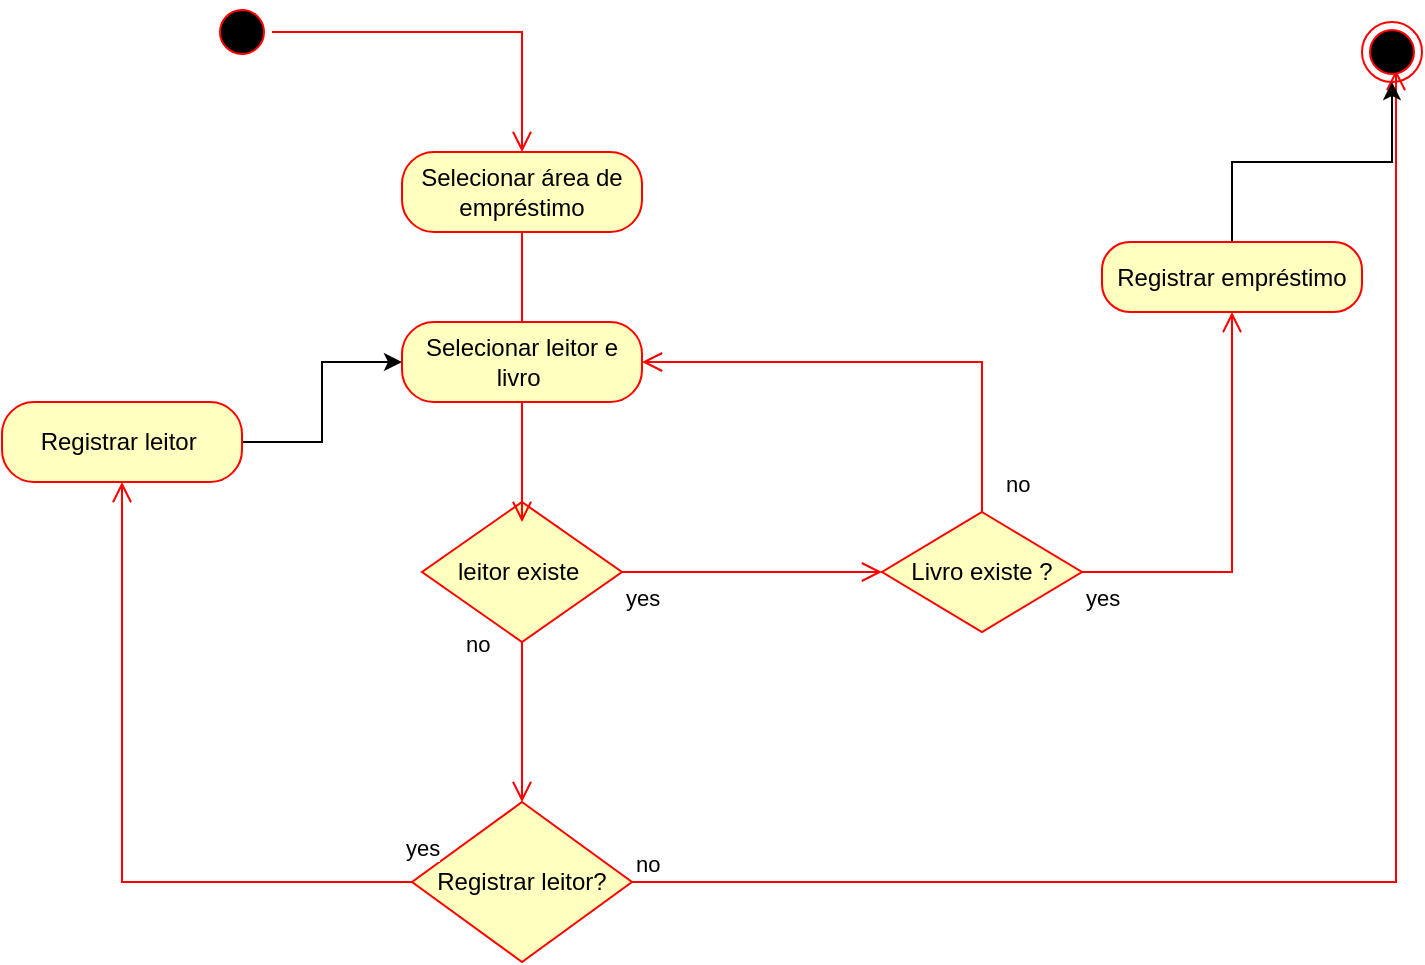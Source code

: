 <mxfile version="21.7.2" type="device">
  <diagram name="Página-1" id="eB_Upuw8UqvCU3spnnAe">
    <mxGraphModel dx="880" dy="1639" grid="1" gridSize="10" guides="1" tooltips="1" connect="1" arrows="1" fold="1" page="1" pageScale="1" pageWidth="827" pageHeight="1169" math="0" shadow="0">
      <root>
        <mxCell id="0" />
        <mxCell id="1" parent="0" />
        <mxCell id="pwK5B5v1usHXZLTPztnP-1" value="leitor existe&amp;nbsp;" style="rhombus;whiteSpace=wrap;html=1;fontColor=#000000;fillColor=#ffffc0;strokeColor=#ff0000;" vertex="1" parent="1">
          <mxGeometry x="240" y="100" width="100" height="70" as="geometry" />
        </mxCell>
        <mxCell id="pwK5B5v1usHXZLTPztnP-2" value="no" style="edgeStyle=orthogonalEdgeStyle;html=1;align=left;verticalAlign=bottom;endArrow=open;endSize=8;strokeColor=#ff0000;rounded=0;entryX=0.5;entryY=0;entryDx=0;entryDy=0;" edge="1" source="pwK5B5v1usHXZLTPztnP-1" parent="1" target="pwK5B5v1usHXZLTPztnP-19">
          <mxGeometry x="-0.75" y="-30" relative="1" as="geometry">
            <mxPoint x="320" y="220" as="targetPoint" />
            <mxPoint as="offset" />
          </mxGeometry>
        </mxCell>
        <mxCell id="pwK5B5v1usHXZLTPztnP-3" value="yes" style="edgeStyle=orthogonalEdgeStyle;html=1;align=left;verticalAlign=top;endArrow=open;endSize=8;strokeColor=#ff0000;rounded=0;" edge="1" source="pwK5B5v1usHXZLTPztnP-1" parent="1">
          <mxGeometry x="-1" relative="1" as="geometry">
            <mxPoint x="470" y="135" as="targetPoint" />
            <mxPoint x="460" y="135" as="sourcePoint" />
            <Array as="points">
              <mxPoint x="361" y="135" />
            </Array>
          </mxGeometry>
        </mxCell>
        <mxCell id="pwK5B5v1usHXZLTPztnP-10" value="" style="ellipse;html=1;shape=startState;fillColor=#000000;strokeColor=#ff0000;" vertex="1" parent="1">
          <mxGeometry x="135" y="-150" width="30" height="30" as="geometry" />
        </mxCell>
        <mxCell id="pwK5B5v1usHXZLTPztnP-11" value="" style="edgeStyle=orthogonalEdgeStyle;html=1;verticalAlign=bottom;endArrow=open;endSize=8;strokeColor=#ff0000;rounded=0;" edge="1" source="pwK5B5v1usHXZLTPztnP-10" parent="1" target="pwK5B5v1usHXZLTPztnP-12">
          <mxGeometry relative="1" as="geometry">
            <mxPoint x="270" as="targetPoint" />
          </mxGeometry>
        </mxCell>
        <mxCell id="pwK5B5v1usHXZLTPztnP-12" value="Selecionar área de empréstimo" style="rounded=1;whiteSpace=wrap;html=1;arcSize=40;fontColor=#000000;fillColor=#ffffc0;strokeColor=#ff0000;" vertex="1" parent="1">
          <mxGeometry x="230" y="-75" width="120" height="40" as="geometry" />
        </mxCell>
        <mxCell id="pwK5B5v1usHXZLTPztnP-13" value="" style="edgeStyle=orthogonalEdgeStyle;html=1;verticalAlign=bottom;endArrow=open;endSize=8;strokeColor=#ff0000;rounded=0;" edge="1" source="pwK5B5v1usHXZLTPztnP-12" parent="1">
          <mxGeometry relative="1" as="geometry">
            <mxPoint x="290" y="20" as="targetPoint" />
          </mxGeometry>
        </mxCell>
        <mxCell id="pwK5B5v1usHXZLTPztnP-14" value="Selecionar leitor e livro&amp;nbsp;" style="rounded=1;whiteSpace=wrap;html=1;arcSize=40;fontColor=#000000;fillColor=#ffffc0;strokeColor=#ff0000;" vertex="1" parent="1">
          <mxGeometry x="230" y="10" width="120" height="40" as="geometry" />
        </mxCell>
        <mxCell id="pwK5B5v1usHXZLTPztnP-15" value="" style="edgeStyle=orthogonalEdgeStyle;html=1;verticalAlign=bottom;endArrow=open;endSize=8;strokeColor=#ff0000;rounded=0;" edge="1" source="pwK5B5v1usHXZLTPztnP-14" parent="1">
          <mxGeometry relative="1" as="geometry">
            <mxPoint x="290" y="110" as="targetPoint" />
          </mxGeometry>
        </mxCell>
        <mxCell id="pwK5B5v1usHXZLTPztnP-18" style="edgeStyle=orthogonalEdgeStyle;rounded=0;orthogonalLoop=1;jettySize=auto;html=1;entryX=0;entryY=0.5;entryDx=0;entryDy=0;" edge="1" parent="1" source="pwK5B5v1usHXZLTPztnP-16" target="pwK5B5v1usHXZLTPztnP-14">
          <mxGeometry relative="1" as="geometry" />
        </mxCell>
        <mxCell id="pwK5B5v1usHXZLTPztnP-16" value="Registrar leitor&amp;nbsp;" style="rounded=1;whiteSpace=wrap;html=1;arcSize=40;fontColor=#000000;fillColor=#ffffc0;strokeColor=#ff0000;" vertex="1" parent="1">
          <mxGeometry x="30" y="50" width="120" height="40" as="geometry" />
        </mxCell>
        <mxCell id="pwK5B5v1usHXZLTPztnP-19" value="Registrar leitor?" style="rhombus;whiteSpace=wrap;html=1;fontColor=#000000;fillColor=#ffffc0;strokeColor=#ff0000;" vertex="1" parent="1">
          <mxGeometry x="235" y="250" width="110" height="80" as="geometry" />
        </mxCell>
        <mxCell id="pwK5B5v1usHXZLTPztnP-20" value="no" style="edgeStyle=orthogonalEdgeStyle;html=1;align=left;verticalAlign=bottom;endArrow=open;endSize=8;strokeColor=#ff0000;rounded=0;entryX=0.567;entryY=0.8;entryDx=0;entryDy=0;entryPerimeter=0;" edge="1" source="pwK5B5v1usHXZLTPztnP-19" parent="1" target="pwK5B5v1usHXZLTPztnP-27">
          <mxGeometry x="-1" relative="1" as="geometry">
            <mxPoint x="430" y="260" as="targetPoint" />
          </mxGeometry>
        </mxCell>
        <mxCell id="pwK5B5v1usHXZLTPztnP-21" value="yes" style="edgeStyle=orthogonalEdgeStyle;html=1;align=left;verticalAlign=top;endArrow=open;endSize=8;strokeColor=#ff0000;rounded=0;entryX=0.5;entryY=1;entryDx=0;entryDy=0;" edge="1" source="pwK5B5v1usHXZLTPztnP-19" parent="1" target="pwK5B5v1usHXZLTPztnP-16">
          <mxGeometry x="-0.971" y="-30" relative="1" as="geometry">
            <mxPoint x="80" y="160" as="targetPoint" />
            <mxPoint as="offset" />
          </mxGeometry>
        </mxCell>
        <mxCell id="pwK5B5v1usHXZLTPztnP-22" value="Livro existe ?" style="rhombus;whiteSpace=wrap;html=1;fontColor=#000000;fillColor=#ffffc0;strokeColor=#ff0000;" vertex="1" parent="1">
          <mxGeometry x="470" y="105" width="100" height="60" as="geometry" />
        </mxCell>
        <mxCell id="pwK5B5v1usHXZLTPztnP-23" value="no" style="edgeStyle=orthogonalEdgeStyle;html=1;align=left;verticalAlign=bottom;endArrow=open;endSize=8;strokeColor=#ff0000;rounded=0;entryX=1;entryY=0.5;entryDx=0;entryDy=0;" edge="1" source="pwK5B5v1usHXZLTPztnP-22" parent="1" target="pwK5B5v1usHXZLTPztnP-14">
          <mxGeometry x="-0.959" y="-10" relative="1" as="geometry">
            <mxPoint x="640" y="140" as="targetPoint" />
            <Array as="points">
              <mxPoint x="520" y="30" />
            </Array>
            <mxPoint as="offset" />
          </mxGeometry>
        </mxCell>
        <mxCell id="pwK5B5v1usHXZLTPztnP-24" value="yes" style="edgeStyle=orthogonalEdgeStyle;html=1;align=left;verticalAlign=top;endArrow=open;endSize=8;strokeColor=#ff0000;rounded=0;" edge="1" source="pwK5B5v1usHXZLTPztnP-22" parent="1" target="pwK5B5v1usHXZLTPztnP-25">
          <mxGeometry x="-1" relative="1" as="geometry">
            <mxPoint x="500" y="220" as="targetPoint" />
          </mxGeometry>
        </mxCell>
        <mxCell id="pwK5B5v1usHXZLTPztnP-29" style="edgeStyle=orthogonalEdgeStyle;rounded=0;orthogonalLoop=1;jettySize=auto;html=1;" edge="1" parent="1" source="pwK5B5v1usHXZLTPztnP-25" target="pwK5B5v1usHXZLTPztnP-27">
          <mxGeometry relative="1" as="geometry" />
        </mxCell>
        <mxCell id="pwK5B5v1usHXZLTPztnP-25" value="Registrar empréstimo" style="rounded=1;whiteSpace=wrap;html=1;arcSize=40;fontColor=#000000;fillColor=#ffffc0;strokeColor=#ff0000;" vertex="1" parent="1">
          <mxGeometry x="580" y="-30" width="130" height="35" as="geometry" />
        </mxCell>
        <mxCell id="pwK5B5v1usHXZLTPztnP-27" value="" style="ellipse;html=1;shape=endState;fillColor=#000000;strokeColor=#ff0000;" vertex="1" parent="1">
          <mxGeometry x="710" y="-140" width="30" height="30" as="geometry" />
        </mxCell>
      </root>
    </mxGraphModel>
  </diagram>
</mxfile>
